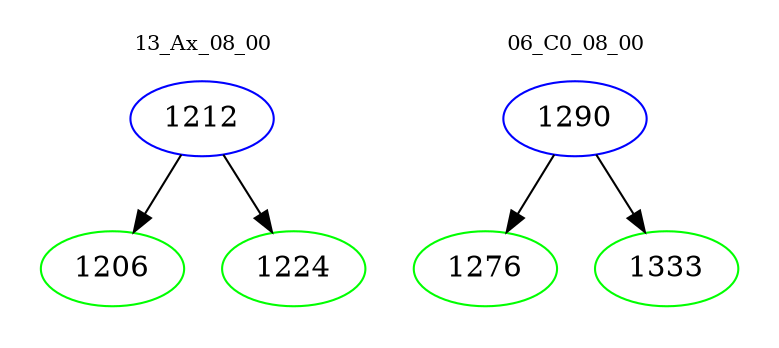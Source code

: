 digraph{
subgraph cluster_0 {
color = white
label = "13_Ax_08_00";
fontsize=10;
T0_1212 [label="1212", color="blue"]
T0_1212 -> T0_1206 [color="black"]
T0_1206 [label="1206", color="green"]
T0_1212 -> T0_1224 [color="black"]
T0_1224 [label="1224", color="green"]
}
subgraph cluster_1 {
color = white
label = "06_C0_08_00";
fontsize=10;
T1_1290 [label="1290", color="blue"]
T1_1290 -> T1_1276 [color="black"]
T1_1276 [label="1276", color="green"]
T1_1290 -> T1_1333 [color="black"]
T1_1333 [label="1333", color="green"]
}
}
